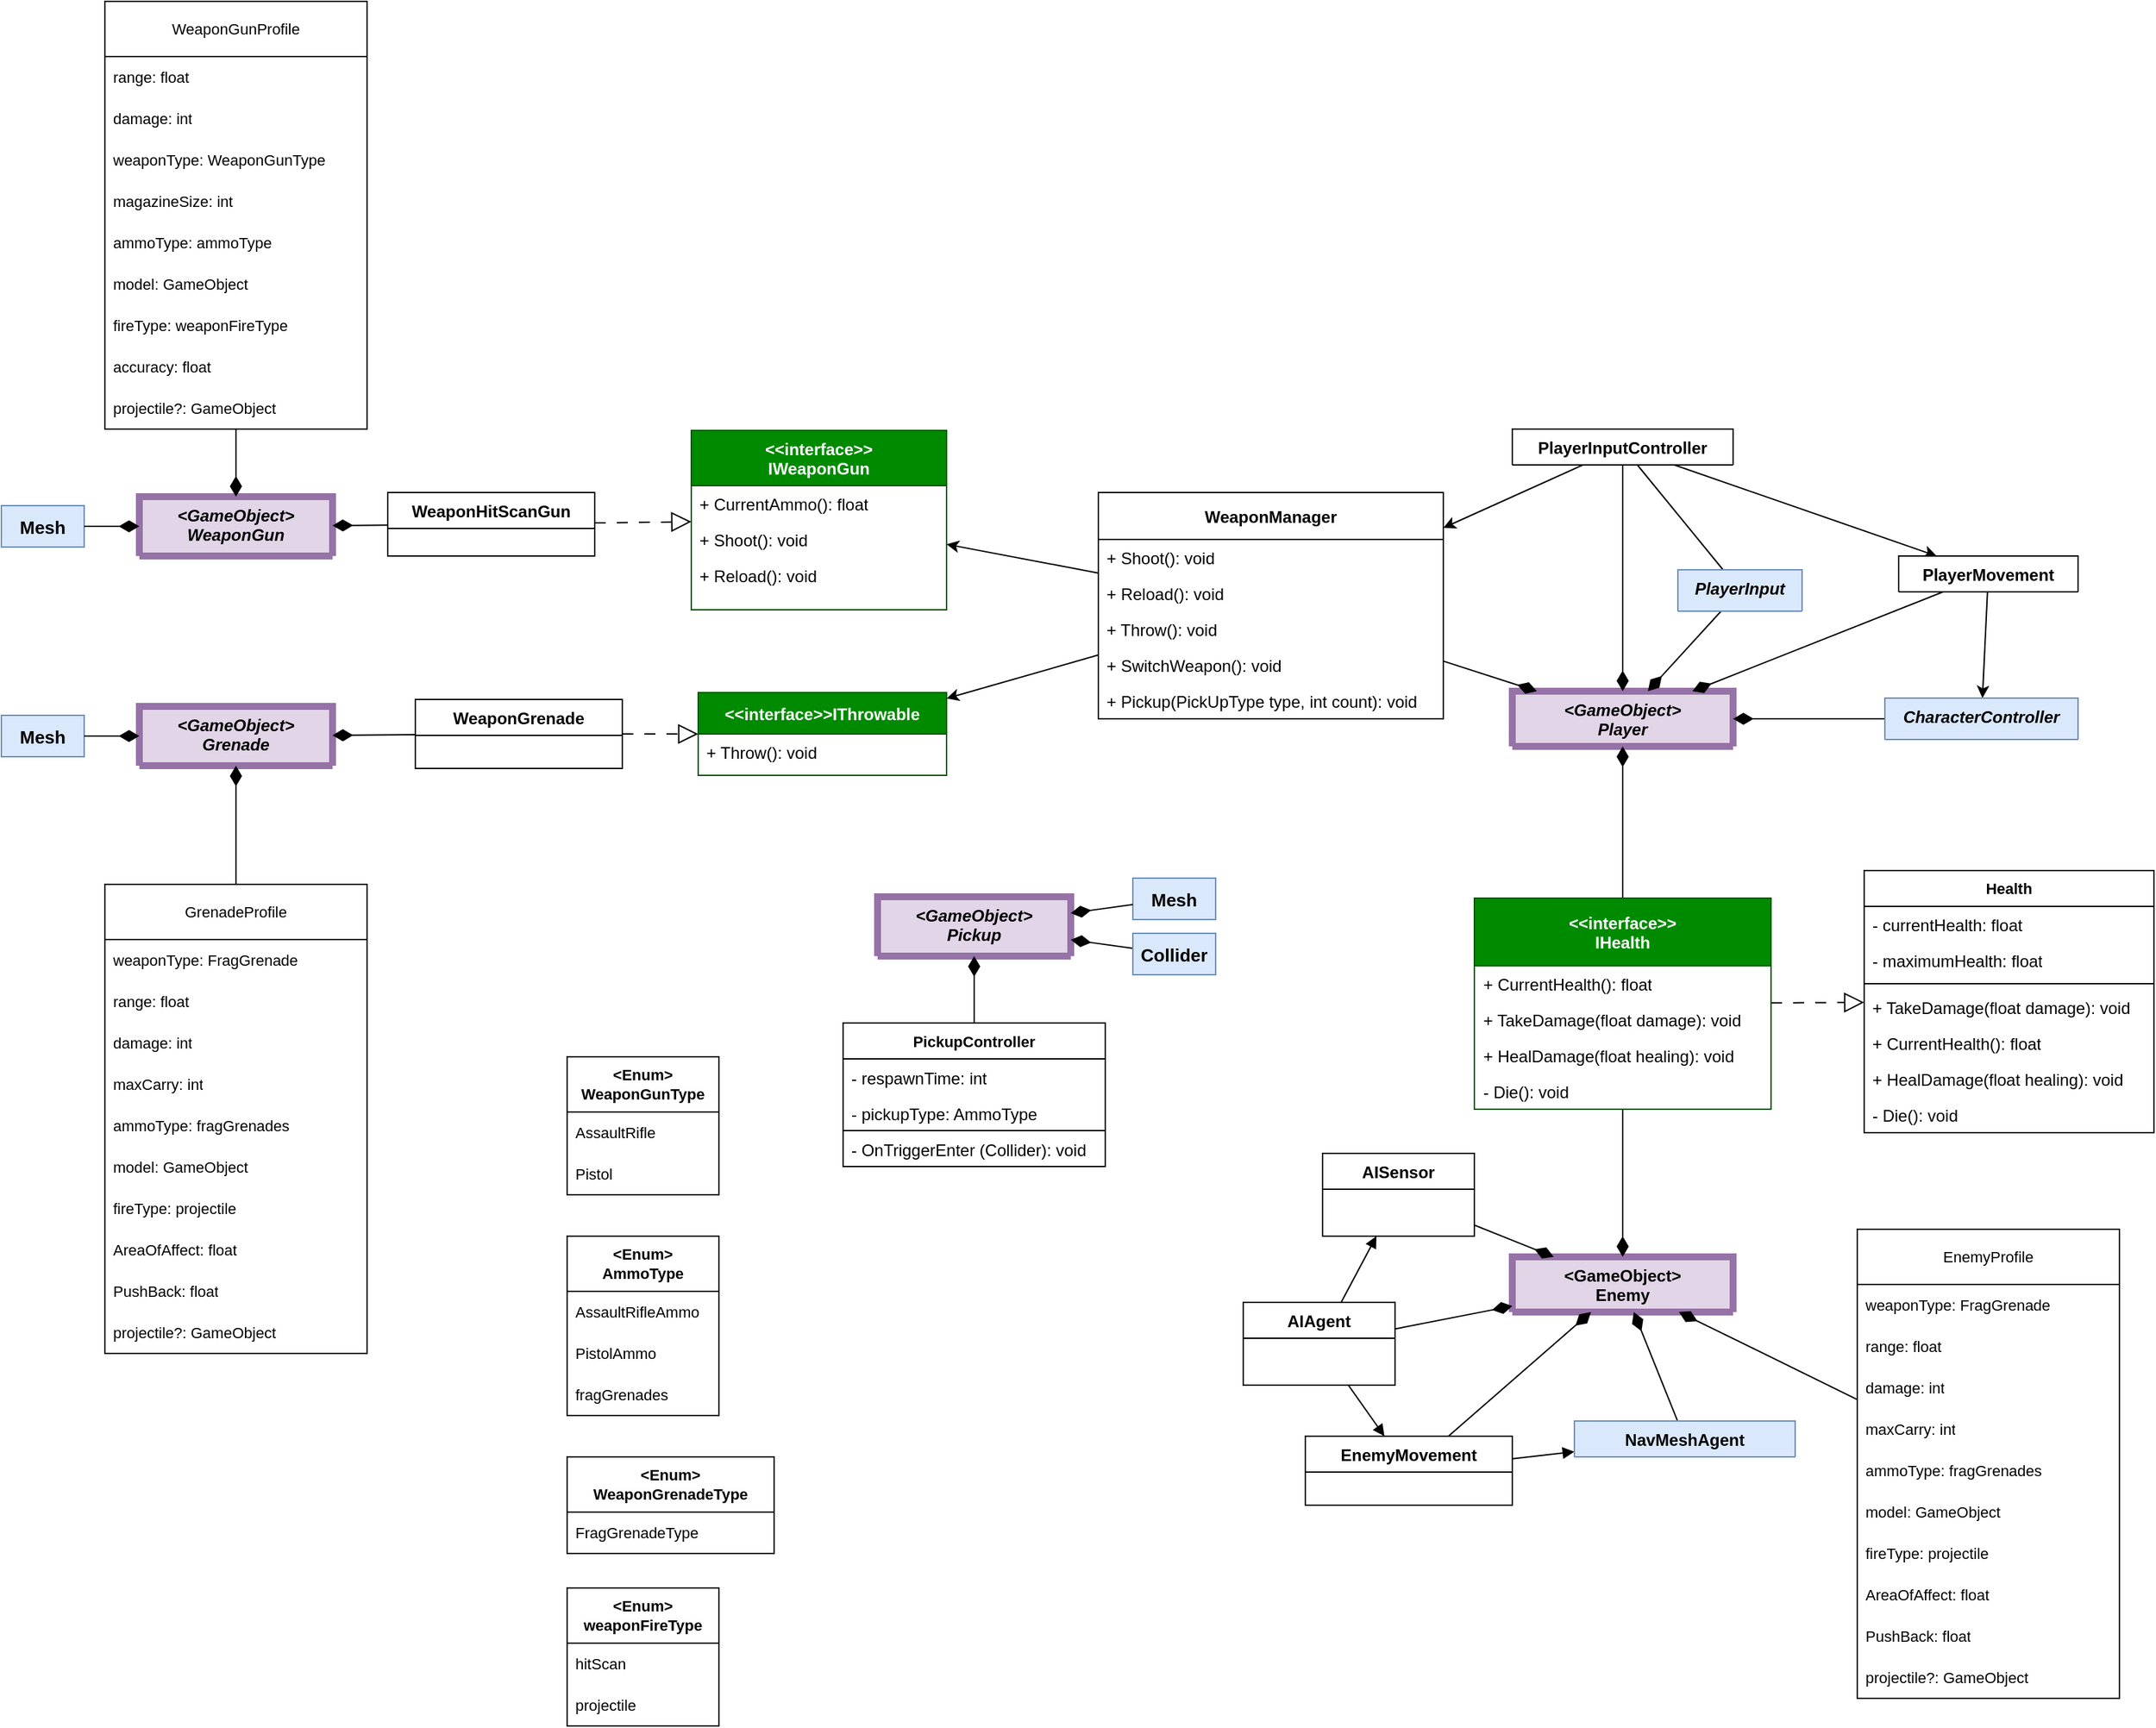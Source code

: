 <mxfile version="26.2.14">
  <diagram id="C5RBs43oDa-KdzZeNtuy" name="Page-1">
    <mxGraphModel dx="1231" dy="2088" grid="1" gridSize="10" guides="1" tooltips="1" connect="1" arrows="1" fold="1" page="1" pageScale="1" pageWidth="827" pageHeight="1169" background="none" math="0" shadow="0">
      <root>
        <mxCell id="WIyWlLk6GJQsqaUBKTNV-0" />
        <mxCell id="WIyWlLk6GJQsqaUBKTNV-1" parent="WIyWlLk6GJQsqaUBKTNV-0" />
        <mxCell id="zkfFHV4jXpPFQw0GAbJ--0" value="&lt;GameObject&gt;&#xa;Player" style="swimlane;fontStyle=3;align=center;verticalAlign=top;childLayout=stackLayout;horizontal=1;startSize=40;horizontalStack=0;resizeParent=1;resizeLast=0;collapsible=1;marginBottom=0;rounded=0;shadow=0;strokeWidth=5;fillColor=#e1d5e7;strokeColor=#9673a6;swimlaneFillColor=none;fillStyle=auto;" parent="WIyWlLk6GJQsqaUBKTNV-1" vertex="1" collapsed="1">
          <mxGeometry x="285" y="320" width="160" height="40" as="geometry">
            <mxRectangle x="-10" y="260" width="160" height="70" as="alternateBounds" />
          </mxGeometry>
        </mxCell>
        <mxCell id="zkfFHV4jXpPFQw0GAbJ--17" value="&lt;GameObject&gt;&#xa;Enemy" style="swimlane;fontStyle=1;align=center;verticalAlign=top;childLayout=stackLayout;horizontal=1;startSize=40;horizontalStack=0;resizeParent=1;resizeLast=0;collapsible=1;marginBottom=0;rounded=0;shadow=0;strokeWidth=5;fillColor=#e1d5e7;strokeColor=#9673a6;" parent="WIyWlLk6GJQsqaUBKTNV-1" vertex="1" collapsed="1">
          <mxGeometry x="285" y="730" width="160" height="40" as="geometry">
            <mxRectangle x="220" y="480" width="150" height="60" as="alternateBounds" />
          </mxGeometry>
        </mxCell>
        <mxCell id="tWGcPfhwTMY6Qs-iwRr6-0" value="WeaponHitScanGun" style="swimlane;fontStyle=1;align=center;verticalAlign=top;childLayout=stackLayout;horizontal=1;startSize=26;horizontalStack=0;resizeParent=1;resizeLast=0;collapsible=1;marginBottom=0;rounded=0;shadow=0;strokeWidth=1;" parent="WIyWlLk6GJQsqaUBKTNV-1" vertex="1">
          <mxGeometry x="-530" y="176" width="150" height="46" as="geometry">
            <mxRectangle x="130" y="380" width="160" height="26" as="alternateBounds" />
          </mxGeometry>
        </mxCell>
        <mxCell id="tWGcPfhwTMY6Qs-iwRr6-6" value="WeaponGrenade" style="swimlane;fontStyle=1;align=center;verticalAlign=top;childLayout=stackLayout;horizontal=1;startSize=26;horizontalStack=0;resizeParent=1;resizeLast=0;collapsible=1;marginBottom=0;rounded=0;shadow=0;strokeWidth=1;" parent="WIyWlLk6GJQsqaUBKTNV-1" vertex="1">
          <mxGeometry x="-510" y="326" width="150" height="50" as="geometry">
            <mxRectangle x="130" y="380" width="160" height="26" as="alternateBounds" />
          </mxGeometry>
        </mxCell>
        <mxCell id="tWGcPfhwTMY6Qs-iwRr6-30" style="rounded=0;orthogonalLoop=1;jettySize=auto;html=1;endArrow=diamondThin;endFill=1;startSize=6;endSize=12;" parent="WIyWlLk6GJQsqaUBKTNV-1" source="tWGcPfhwTMY6Qs-iwRr6-12" target="zkfFHV4jXpPFQw0GAbJ--0" edge="1">
          <mxGeometry relative="1" as="geometry">
            <mxPoint x="495" y="210" as="targetPoint" />
          </mxGeometry>
        </mxCell>
        <mxCell id="KrHBev96Sk7ul_vJkkkn-5" style="rounded=0;orthogonalLoop=1;jettySize=auto;html=1;" parent="WIyWlLk6GJQsqaUBKTNV-1" source="tWGcPfhwTMY6Qs-iwRr6-12" target="KrHBev96Sk7ul_vJkkkn-0" edge="1">
          <mxGeometry relative="1" as="geometry" />
        </mxCell>
        <mxCell id="tWGcPfhwTMY6Qs-iwRr6-12" value="WeaponManager" style="swimlane;fontStyle=1;align=center;verticalAlign=middle;childLayout=stackLayout;horizontal=1;startSize=34;horizontalStack=0;resizeParent=1;resizeLast=0;collapsible=1;marginBottom=0;rounded=0;shadow=0;strokeWidth=1;" parent="WIyWlLk6GJQsqaUBKTNV-1" vertex="1">
          <mxGeometry x="-15" y="176" width="250" height="164" as="geometry">
            <mxRectangle x="130" y="380" width="160" height="26" as="alternateBounds" />
          </mxGeometry>
        </mxCell>
        <mxCell id="V02XVsIbUQT9uk_LNOAm-13" value="+ Shoot(): void" style="text;strokeColor=none;fillColor=none;align=left;verticalAlign=top;spacingLeft=4;spacingRight=4;overflow=hidden;rotatable=0;points=[[0,0.5],[1,0.5]];portConstraint=eastwest;whiteSpace=wrap;html=1;" parent="tWGcPfhwTMY6Qs-iwRr6-12" vertex="1">
          <mxGeometry y="34" width="250" height="26" as="geometry" />
        </mxCell>
        <mxCell id="V02XVsIbUQT9uk_LNOAm-14" value="&lt;div&gt;+ Reload(): void&lt;/div&gt;" style="text;strokeColor=none;fillColor=none;align=left;verticalAlign=top;spacingLeft=4;spacingRight=4;overflow=hidden;rotatable=0;points=[[0,0.5],[1,0.5]];portConstraint=eastwest;whiteSpace=wrap;html=1;" parent="tWGcPfhwTMY6Qs-iwRr6-12" vertex="1">
          <mxGeometry y="60" width="250" height="26" as="geometry" />
        </mxCell>
        <mxCell id="V02XVsIbUQT9uk_LNOAm-15" value="+ Throw(): void" style="text;strokeColor=none;fillColor=none;align=left;verticalAlign=top;spacingLeft=4;spacingRight=4;overflow=hidden;rotatable=0;points=[[0,0.5],[1,0.5]];portConstraint=eastwest;whiteSpace=wrap;html=1;" parent="tWGcPfhwTMY6Qs-iwRr6-12" vertex="1">
          <mxGeometry y="86" width="250" height="26" as="geometry" />
        </mxCell>
        <mxCell id="V02XVsIbUQT9uk_LNOAm-16" value="+ SwitchWeapon(): void" style="text;strokeColor=none;fillColor=none;align=left;verticalAlign=top;spacingLeft=4;spacingRight=4;overflow=hidden;rotatable=0;points=[[0,0.5],[1,0.5]];portConstraint=eastwest;whiteSpace=wrap;html=1;" parent="tWGcPfhwTMY6Qs-iwRr6-12" vertex="1">
          <mxGeometry y="112" width="250" height="26" as="geometry" />
        </mxCell>
        <mxCell id="V02XVsIbUQT9uk_LNOAm-65" value="+ Pickup(PickUpType type, int count): void" style="text;strokeColor=none;fillColor=none;align=left;verticalAlign=top;spacingLeft=4;spacingRight=4;overflow=hidden;rotatable=0;points=[[0,0.5],[1,0.5]];portConstraint=eastwest;whiteSpace=wrap;html=1;" parent="tWGcPfhwTMY6Qs-iwRr6-12" vertex="1">
          <mxGeometry y="138" width="250" height="26" as="geometry" />
        </mxCell>
        <mxCell id="tWGcPfhwTMY6Qs-iwRr6-33" style="edgeStyle=none;shape=connector;rounded=0;orthogonalLoop=1;jettySize=auto;html=1;strokeColor=default;align=center;verticalAlign=middle;fontFamily=Helvetica;fontSize=11;fontColor=default;labelBackgroundColor=default;endArrow=diamondThin;endFill=1;startSize=6;endSize=12;" parent="WIyWlLk6GJQsqaUBKTNV-1" source="tWGcPfhwTMY6Qs-iwRr6-18" target="zkfFHV4jXpPFQw0GAbJ--0" edge="1">
          <mxGeometry relative="1" as="geometry" />
        </mxCell>
        <mxCell id="V02XVsIbUQT9uk_LNOAm-17" style="rounded=0;orthogonalLoop=1;jettySize=auto;html=1;" parent="WIyWlLk6GJQsqaUBKTNV-1" source="tWGcPfhwTMY6Qs-iwRr6-18" target="tWGcPfhwTMY6Qs-iwRr6-12" edge="1">
          <mxGeometry relative="1" as="geometry" />
        </mxCell>
        <mxCell id="V02XVsIbUQT9uk_LNOAm-18" style="rounded=0;orthogonalLoop=1;jettySize=auto;html=1;" parent="WIyWlLk6GJQsqaUBKTNV-1" source="tWGcPfhwTMY6Qs-iwRr6-18" target="tWGcPfhwTMY6Qs-iwRr6-24" edge="1">
          <mxGeometry relative="1" as="geometry" />
        </mxCell>
        <mxCell id="V02XVsIbUQT9uk_LNOAm-46" style="edgeStyle=none;shape=connector;rounded=0;orthogonalLoop=1;jettySize=auto;html=1;strokeColor=default;align=center;verticalAlign=middle;fontFamily=Helvetica;fontSize=11;fontColor=default;labelBackgroundColor=default;startArrow=none;startFill=0;endArrow=none;" parent="WIyWlLk6GJQsqaUBKTNV-1" source="V02XVsIbUQT9uk_LNOAm-45" target="tWGcPfhwTMY6Qs-iwRr6-18" edge="1">
          <mxGeometry relative="1" as="geometry">
            <mxPoint x="255" y="130" as="targetPoint" />
          </mxGeometry>
        </mxCell>
        <mxCell id="tWGcPfhwTMY6Qs-iwRr6-18" value="PlayerInputController" style="swimlane;fontStyle=1;align=center;verticalAlign=top;childLayout=stackLayout;horizontal=1;startSize=26;horizontalStack=0;resizeParent=1;resizeLast=0;collapsible=1;marginBottom=0;rounded=0;shadow=0;strokeWidth=1;" parent="WIyWlLk6GJQsqaUBKTNV-1" vertex="1" collapsed="1">
          <mxGeometry x="285" y="130" width="160" height="26" as="geometry">
            <mxRectangle x="-10" y="70" width="160" height="46" as="alternateBounds" />
          </mxGeometry>
        </mxCell>
        <mxCell id="tWGcPfhwTMY6Qs-iwRr6-34" style="edgeStyle=none;shape=connector;rounded=0;orthogonalLoop=1;jettySize=auto;html=1;strokeColor=default;align=center;verticalAlign=middle;fontFamily=Helvetica;fontSize=11;fontColor=default;labelBackgroundColor=default;endArrow=diamondThin;endFill=1;startSize=6;endSize=12;" parent="WIyWlLk6GJQsqaUBKTNV-1" source="tWGcPfhwTMY6Qs-iwRr6-24" target="zkfFHV4jXpPFQw0GAbJ--0" edge="1">
          <mxGeometry relative="1" as="geometry" />
        </mxCell>
        <mxCell id="V02XVsIbUQT9uk_LNOAm-40" style="rounded=0;orthogonalLoop=1;jettySize=auto;html=1;endSize=6;" parent="WIyWlLk6GJQsqaUBKTNV-1" source="tWGcPfhwTMY6Qs-iwRr6-24" target="V02XVsIbUQT9uk_LNOAm-38" edge="1">
          <mxGeometry relative="1" as="geometry" />
        </mxCell>
        <mxCell id="tWGcPfhwTMY6Qs-iwRr6-24" value="PlayerMovement" style="swimlane;fontStyle=1;align=center;verticalAlign=top;childLayout=stackLayout;horizontal=1;startSize=26;horizontalStack=0;resizeParent=1;resizeLast=0;collapsible=1;marginBottom=0;rounded=0;shadow=0;strokeWidth=1;" parent="WIyWlLk6GJQsqaUBKTNV-1" vertex="1" collapsed="1">
          <mxGeometry x="565" y="222" width="130" height="26" as="geometry">
            <mxRectangle x="270" y="162" width="150" height="50" as="alternateBounds" />
          </mxGeometry>
        </mxCell>
        <mxCell id="tWGcPfhwTMY6Qs-iwRr6-37" style="edgeStyle=none;shape=connector;rounded=0;orthogonalLoop=1;jettySize=auto;html=1;strokeColor=default;align=center;verticalAlign=middle;fontFamily=Helvetica;fontSize=11;fontColor=default;labelBackgroundColor=default;endArrow=diamondThin;endFill=1;startSize=6;endSize=12;" parent="WIyWlLk6GJQsqaUBKTNV-1" source="V02XVsIbUQT9uk_LNOAm-29" target="zkfFHV4jXpPFQw0GAbJ--0" edge="1">
          <mxGeometry relative="1" as="geometry">
            <mxPoint x="505.859" y="546" as="sourcePoint" />
          </mxGeometry>
        </mxCell>
        <mxCell id="tWGcPfhwTMY6Qs-iwRr6-38" style="edgeStyle=none;shape=connector;rounded=0;orthogonalLoop=1;jettySize=auto;html=1;strokeColor=default;align=center;verticalAlign=middle;fontFamily=Helvetica;fontSize=11;fontColor=default;labelBackgroundColor=default;endArrow=diamondThin;endFill=1;startSize=6;endSize=12;" parent="WIyWlLk6GJQsqaUBKTNV-1" source="V02XVsIbUQT9uk_LNOAm-29" target="zkfFHV4jXpPFQw0GAbJ--17" edge="1">
          <mxGeometry relative="1" as="geometry">
            <mxPoint x="519.444" y="596" as="sourcePoint" />
          </mxGeometry>
        </mxCell>
        <mxCell id="V02XVsIbUQT9uk_LNOAm-35" value="" style="rounded=0;orthogonalLoop=1;jettySize=auto;html=1;endSize=12;endArrow=block;endFill=0;dashed=1;dashPattern=8 8;" parent="WIyWlLk6GJQsqaUBKTNV-1" source="V02XVsIbUQT9uk_LNOAm-29" target="V02XVsIbUQT9uk_LNOAm-55" edge="1">
          <mxGeometry relative="1" as="geometry">
            <mxPoint x="320" y="642.5" as="sourcePoint" />
          </mxGeometry>
        </mxCell>
        <mxCell id="tWGcPfhwTMY6Qs-iwRr6-41" style="edgeStyle=none;shape=connector;rounded=0;orthogonalLoop=1;jettySize=auto;html=1;strokeColor=default;align=center;verticalAlign=middle;fontFamily=Helvetica;fontSize=11;fontColor=default;labelBackgroundColor=default;endArrow=diamondThin;endFill=1;startSize=6;endSize=12;" parent="WIyWlLk6GJQsqaUBKTNV-1" source="tWGcPfhwTMY6Qs-iwRr6-40" target="zkfFHV4jXpPFQw0GAbJ--17" edge="1">
          <mxGeometry relative="1" as="geometry" />
        </mxCell>
        <mxCell id="tWGcPfhwTMY6Qs-iwRr6-40" value="AIAgent" style="swimlane;fontStyle=1;align=center;verticalAlign=top;childLayout=stackLayout;horizontal=1;startSize=26;horizontalStack=0;resizeParent=1;resizeLast=0;collapsible=1;marginBottom=0;rounded=0;shadow=0;strokeWidth=1;" parent="WIyWlLk6GJQsqaUBKTNV-1" vertex="1">
          <mxGeometry x="90" y="763" width="110" height="60" as="geometry">
            <mxRectangle x="550" y="140" width="160" height="26" as="alternateBounds" />
          </mxGeometry>
        </mxCell>
        <mxCell id="tWGcPfhwTMY6Qs-iwRr6-42" style="edgeStyle=none;shape=connector;rounded=0;orthogonalLoop=1;jettySize=auto;html=1;strokeColor=default;align=center;verticalAlign=middle;fontFamily=Helvetica;fontSize=11;fontColor=default;labelBackgroundColor=default;endArrow=diamondThin;endFill=1;startSize=6;endSize=12;" parent="WIyWlLk6GJQsqaUBKTNV-1" source="tWGcPfhwTMY6Qs-iwRr6-43" target="zkfFHV4jXpPFQw0GAbJ--17" edge="1">
          <mxGeometry relative="1" as="geometry">
            <mxPoint x="440" y="830" as="targetPoint" />
          </mxGeometry>
        </mxCell>
        <mxCell id="V02XVsIbUQT9uk_LNOAm-43" style="edgeStyle=none;shape=connector;rounded=0;orthogonalLoop=1;jettySize=auto;html=1;strokeColor=default;align=center;verticalAlign=middle;fontFamily=Helvetica;fontSize=11;fontColor=default;labelBackgroundColor=default;startArrow=block;startFill=1;endArrow=none;" parent="WIyWlLk6GJQsqaUBKTNV-1" source="V02XVsIbUQT9uk_LNOAm-2" target="tWGcPfhwTMY6Qs-iwRr6-43" edge="1">
          <mxGeometry relative="1" as="geometry">
            <mxPoint x="570" y="910" as="targetPoint" />
          </mxGeometry>
        </mxCell>
        <mxCell id="tWGcPfhwTMY6Qs-iwRr6-43" value="EnemyMovement" style="swimlane;fontStyle=1;align=center;verticalAlign=top;childLayout=stackLayout;horizontal=1;startSize=26;horizontalStack=0;resizeParent=1;resizeLast=0;collapsible=1;marginBottom=0;rounded=0;shadow=0;strokeWidth=1;" parent="WIyWlLk6GJQsqaUBKTNV-1" vertex="1">
          <mxGeometry x="135" y="860" width="150" height="50" as="geometry">
            <mxRectangle x="130" y="380" width="160" height="26" as="alternateBounds" />
          </mxGeometry>
        </mxCell>
        <mxCell id="V02XVsIbUQT9uk_LNOAm-0" style="edgeStyle=none;shape=connector;rounded=0;orthogonalLoop=1;jettySize=auto;html=1;strokeColor=default;align=center;verticalAlign=middle;fontFamily=Helvetica;fontSize=11;fontColor=default;labelBackgroundColor=default;endArrow=diamondThin;endFill=1;startSize=6;endSize=12;" parent="WIyWlLk6GJQsqaUBKTNV-1" source="V02XVsIbUQT9uk_LNOAm-1" target="zkfFHV4jXpPFQw0GAbJ--17" edge="1">
          <mxGeometry relative="1" as="geometry">
            <mxPoint x="370" y="910" as="targetPoint" />
          </mxGeometry>
        </mxCell>
        <mxCell id="V02XVsIbUQT9uk_LNOAm-5" style="rounded=0;orthogonalLoop=1;jettySize=auto;html=1;endArrow=none;startFill=1;startArrow=block;" parent="WIyWlLk6GJQsqaUBKTNV-1" source="V02XVsIbUQT9uk_LNOAm-1" target="tWGcPfhwTMY6Qs-iwRr6-40" edge="1">
          <mxGeometry relative="1" as="geometry" />
        </mxCell>
        <mxCell id="V02XVsIbUQT9uk_LNOAm-1" value="AISensor" style="swimlane;fontStyle=1;align=center;verticalAlign=top;childLayout=stackLayout;horizontal=1;startSize=26;horizontalStack=0;resizeParent=1;resizeLast=0;collapsible=1;marginBottom=0;rounded=0;shadow=0;strokeWidth=1;" parent="WIyWlLk6GJQsqaUBKTNV-1" vertex="1">
          <mxGeometry x="147.5" y="655" width="110" height="60" as="geometry">
            <mxRectangle x="550" y="140" width="160" height="26" as="alternateBounds" />
          </mxGeometry>
        </mxCell>
        <mxCell id="V02XVsIbUQT9uk_LNOAm-3" style="rounded=0;orthogonalLoop=1;jettySize=auto;html=1;endArrow=diamondThin;endFill=1;endSize=12;" parent="WIyWlLk6GJQsqaUBKTNV-1" source="V02XVsIbUQT9uk_LNOAm-2" target="zkfFHV4jXpPFQw0GAbJ--17" edge="1">
          <mxGeometry relative="1" as="geometry" />
        </mxCell>
        <mxCell id="V02XVsIbUQT9uk_LNOAm-2" value="NavMeshAgent" style="swimlane;fontStyle=1;align=center;verticalAlign=top;childLayout=stackLayout;horizontal=1;startSize=26;horizontalStack=0;resizeParent=1;resizeLast=0;collapsible=1;marginBottom=0;rounded=0;shadow=0;strokeWidth=1;fillColor=#dae8fc;strokeColor=#6c8ebf;" parent="WIyWlLk6GJQsqaUBKTNV-1" vertex="1" collapsed="1">
          <mxGeometry x="330" y="849" width="160" height="26" as="geometry">
            <mxRectangle x="330" y="650" width="110" height="60" as="alternateBounds" />
          </mxGeometry>
        </mxCell>
        <mxCell id="V02XVsIbUQT9uk_LNOAm-29" value="&lt;&lt;interface&gt;&gt;&#xa;IHealth" style="swimlane;fontStyle=1;align=center;verticalAlign=middle;childLayout=stackLayout;horizontal=1;startSize=49;horizontalStack=0;resizeParent=1;resizeLast=0;collapsible=1;marginBottom=0;rounded=0;shadow=0;strokeWidth=1;fillColor=light-dark(#008A00,#A4FFA9);fontColor=#ffffff;strokeColor=#005700;" parent="WIyWlLk6GJQsqaUBKTNV-1" vertex="1">
          <mxGeometry x="257.5" y="470" width="215" height="153" as="geometry">
            <mxRectangle x="130" y="380" width="160" height="26" as="alternateBounds" />
          </mxGeometry>
        </mxCell>
        <mxCell id="V02XVsIbUQT9uk_LNOAm-32" value="+ CurrentHealth(): float" style="text;strokeColor=none;fillColor=none;align=left;verticalAlign=top;spacingLeft=4;spacingRight=4;overflow=hidden;rotatable=0;points=[[0,0.5],[1,0.5]];portConstraint=eastwest;whiteSpace=wrap;html=1;" parent="V02XVsIbUQT9uk_LNOAm-29" vertex="1">
          <mxGeometry y="49" width="215" height="26" as="geometry" />
        </mxCell>
        <mxCell id="V02XVsIbUQT9uk_LNOAm-33" value="+ TakeDamage(float damage): void" style="text;strokeColor=none;fillColor=none;align=left;verticalAlign=top;spacingLeft=4;spacingRight=4;overflow=hidden;rotatable=0;points=[[0,0.5],[1,0.5]];portConstraint=eastwest;whiteSpace=wrap;html=1;" parent="V02XVsIbUQT9uk_LNOAm-29" vertex="1">
          <mxGeometry y="75" width="215" height="26" as="geometry" />
        </mxCell>
        <mxCell id="V02XVsIbUQT9uk_LNOAm-34" value="+ HealDamage(float healing): void" style="text;strokeColor=none;fillColor=none;align=left;verticalAlign=top;spacingLeft=4;spacingRight=4;overflow=hidden;rotatable=0;points=[[0,0.5],[1,0.5]];portConstraint=eastwest;whiteSpace=wrap;html=1;" parent="V02XVsIbUQT9uk_LNOAm-29" vertex="1">
          <mxGeometry y="101" width="215" height="26" as="geometry" />
        </mxCell>
        <mxCell id="V02XVsIbUQT9uk_LNOAm-47" value="- Die(): void" style="text;strokeColor=none;fillColor=none;align=left;verticalAlign=top;spacingLeft=4;spacingRight=4;overflow=hidden;rotatable=0;points=[[0,0.5],[1,0.5]];portConstraint=eastwest;whiteSpace=wrap;html=1;" parent="V02XVsIbUQT9uk_LNOAm-29" vertex="1">
          <mxGeometry y="127" width="215" height="26" as="geometry" />
        </mxCell>
        <mxCell id="V02XVsIbUQT9uk_LNOAm-41" style="rounded=0;orthogonalLoop=1;jettySize=auto;html=1;endArrow=diamondThin;endFill=1;endSize=12;" parent="WIyWlLk6GJQsqaUBKTNV-1" source="V02XVsIbUQT9uk_LNOAm-38" target="zkfFHV4jXpPFQw0GAbJ--0" edge="1">
          <mxGeometry relative="1" as="geometry" />
        </mxCell>
        <mxCell id="V02XVsIbUQT9uk_LNOAm-38" value="CharacterController" style="swimlane;fontStyle=3;align=center;verticalAlign=top;childLayout=stackLayout;horizontal=1;startSize=30;horizontalStack=0;resizeParent=1;resizeLast=0;collapsible=1;marginBottom=0;rounded=0;shadow=0;strokeWidth=1;fillColor=#dae8fc;strokeColor=#6c8ebf;" parent="WIyWlLk6GJQsqaUBKTNV-1" vertex="1" collapsed="1">
          <mxGeometry x="555" y="325" width="140" height="30" as="geometry">
            <mxRectangle x="360" y="260" width="235" height="74" as="alternateBounds" />
          </mxGeometry>
        </mxCell>
        <mxCell id="V02XVsIbUQT9uk_LNOAm-42" style="rounded=0;orthogonalLoop=1;jettySize=auto;html=1;endArrow=none;startFill=1;startArrow=block;" parent="WIyWlLk6GJQsqaUBKTNV-1" source="tWGcPfhwTMY6Qs-iwRr6-43" target="tWGcPfhwTMY6Qs-iwRr6-40" edge="1">
          <mxGeometry relative="1" as="geometry">
            <mxPoint x="340" y="940" as="sourcePoint" />
            <mxPoint x="386" y="980" as="targetPoint" />
          </mxGeometry>
        </mxCell>
        <mxCell id="V02XVsIbUQT9uk_LNOAm-44" style="rounded=0;orthogonalLoop=1;jettySize=auto;html=1;endArrow=diamondThin;endFill=1;endSize=12;" parent="WIyWlLk6GJQsqaUBKTNV-1" source="V02XVsIbUQT9uk_LNOAm-45" target="zkfFHV4jXpPFQw0GAbJ--0" edge="1">
          <mxGeometry relative="1" as="geometry">
            <mxPoint x="650" y="350" as="sourcePoint" />
            <mxPoint x="565" y="363" as="targetPoint" />
          </mxGeometry>
        </mxCell>
        <mxCell id="V02XVsIbUQT9uk_LNOAm-45" value="PlayerInput" style="swimlane;fontStyle=3;align=center;verticalAlign=top;childLayout=stackLayout;horizontal=1;startSize=30;horizontalStack=0;resizeParent=1;resizeLast=0;collapsible=1;marginBottom=0;rounded=0;shadow=0;strokeWidth=1;fillColor=#dae8fc;strokeColor=#6c8ebf;" parent="WIyWlLk6GJQsqaUBKTNV-1" vertex="1" collapsed="1">
          <mxGeometry x="405" y="232" width="90" height="30" as="geometry">
            <mxRectangle x="140" y="140" width="235" height="74" as="alternateBounds" />
          </mxGeometry>
        </mxCell>
        <mxCell id="V02XVsIbUQT9uk_LNOAm-55" value="Health" style="swimlane;fontStyle=1;align=center;verticalAlign=top;childLayout=stackLayout;horizontal=1;startSize=26;horizontalStack=0;resizeParent=1;resizeParentMax=0;resizeLast=0;collapsible=1;marginBottom=0;whiteSpace=wrap;html=1;fontFamily=Helvetica;fontSize=11;fontColor=default;labelBackgroundColor=default;" parent="WIyWlLk6GJQsqaUBKTNV-1" vertex="1">
          <mxGeometry x="540" y="450" width="210" height="190" as="geometry">
            <mxRectangle x="-360" y="367.5" width="70" height="30" as="alternateBounds" />
          </mxGeometry>
        </mxCell>
        <mxCell id="V02XVsIbUQT9uk_LNOAm-26" value="- currentHealth: float" style="text;strokeColor=none;fillColor=none;align=left;verticalAlign=top;spacingLeft=4;spacingRight=4;overflow=hidden;rotatable=0;points=[[0,0.5],[1,0.5]];portConstraint=eastwest;whiteSpace=wrap;html=1;" parent="V02XVsIbUQT9uk_LNOAm-55" vertex="1">
          <mxGeometry y="26" width="210" height="26" as="geometry" />
        </mxCell>
        <mxCell id="V02XVsIbUQT9uk_LNOAm-22" value="&lt;div&gt;- maximumHealth: float&lt;/div&gt;" style="text;strokeColor=none;fillColor=none;align=left;verticalAlign=top;spacingLeft=4;spacingRight=4;overflow=hidden;rotatable=0;points=[[0,0.5],[1,0.5]];portConstraint=eastwest;whiteSpace=wrap;html=1;" parent="V02XVsIbUQT9uk_LNOAm-55" vertex="1">
          <mxGeometry y="52" width="210" height="26" as="geometry" />
        </mxCell>
        <mxCell id="V02XVsIbUQT9uk_LNOAm-57" value="" style="line;strokeWidth=1;fillColor=none;align=left;verticalAlign=middle;spacingTop=-1;spacingLeft=3;spacingRight=3;rotatable=0;labelPosition=right;points=[];portConstraint=eastwest;strokeColor=inherit;fontFamily=Helvetica;fontSize=11;fontColor=default;labelBackgroundColor=default;" parent="V02XVsIbUQT9uk_LNOAm-55" vertex="1">
          <mxGeometry y="78" width="210" height="8" as="geometry" />
        </mxCell>
        <mxCell id="V02XVsIbUQT9uk_LNOAm-25" value="+ TakeDamage(float damage): void" style="text;strokeColor=none;fillColor=none;align=left;verticalAlign=top;spacingLeft=4;spacingRight=4;overflow=hidden;rotatable=0;points=[[0,0.5],[1,0.5]];portConstraint=eastwest;whiteSpace=wrap;html=1;" parent="V02XVsIbUQT9uk_LNOAm-55" vertex="1">
          <mxGeometry y="86" width="210" height="26" as="geometry" />
        </mxCell>
        <mxCell id="V02XVsIbUQT9uk_LNOAm-27" value="+ CurrentHealth(): float" style="text;strokeColor=none;fillColor=none;align=left;verticalAlign=top;spacingLeft=4;spacingRight=4;overflow=hidden;rotatable=0;points=[[0,0.5],[1,0.5]];portConstraint=eastwest;whiteSpace=wrap;html=1;" parent="V02XVsIbUQT9uk_LNOAm-55" vertex="1">
          <mxGeometry y="112" width="210" height="26" as="geometry" />
        </mxCell>
        <mxCell id="V02XVsIbUQT9uk_LNOAm-23" value="+ HealDamage(float healing): void" style="text;strokeColor=none;fillColor=none;align=left;verticalAlign=top;spacingLeft=4;spacingRight=4;overflow=hidden;rotatable=0;points=[[0,0.5],[1,0.5]];portConstraint=eastwest;whiteSpace=wrap;html=1;" parent="V02XVsIbUQT9uk_LNOAm-55" vertex="1">
          <mxGeometry y="138" width="210" height="26" as="geometry" />
        </mxCell>
        <mxCell id="V02XVsIbUQT9uk_LNOAm-50" value="- Die(): void" style="text;strokeColor=none;fillColor=none;align=left;verticalAlign=top;spacingLeft=4;spacingRight=4;overflow=hidden;rotatable=0;points=[[0,0.5],[1,0.5]];portConstraint=eastwest;whiteSpace=wrap;html=1;" parent="V02XVsIbUQT9uk_LNOAm-55" vertex="1">
          <mxGeometry y="164" width="210" height="26" as="geometry" />
        </mxCell>
        <mxCell id="V02XVsIbUQT9uk_LNOAm-62" value="&lt;GameObject&gt;&#xa;Pickup" style="swimlane;fontStyle=3;align=center;verticalAlign=top;childLayout=stackLayout;horizontal=1;startSize=43;horizontalStack=0;resizeParent=1;resizeLast=0;collapsible=1;marginBottom=0;rounded=0;shadow=0;strokeWidth=5;fillColor=#e1d5e7;strokeColor=#9673a6;" parent="WIyWlLk6GJQsqaUBKTNV-1" vertex="1" collapsed="1">
          <mxGeometry x="-175" y="469" width="140" height="43" as="geometry">
            <mxRectangle x="500" y="520" width="235" height="74" as="alternateBounds" />
          </mxGeometry>
        </mxCell>
        <mxCell id="V02XVsIbUQT9uk_LNOAm-69" value="" style="edgeStyle=none;shape=connector;rounded=0;orthogonalLoop=1;jettySize=auto;html=1;strokeColor=default;align=center;verticalAlign=middle;fontFamily=Helvetica;fontSize=11;fontColor=default;labelBackgroundColor=default;endArrow=diamondThin;endFill=1;endSize=12;" parent="WIyWlLk6GJQsqaUBKTNV-1" source="V02XVsIbUQT9uk_LNOAm-68" target="V02XVsIbUQT9uk_LNOAm-62" edge="1">
          <mxGeometry relative="1" as="geometry">
            <mxPoint y="592" as="sourcePoint" />
          </mxGeometry>
        </mxCell>
        <mxCell id="V02XVsIbUQT9uk_LNOAm-66" value="&lt;span&gt;Mesh&lt;/span&gt;" style="html=1;whiteSpace=wrap;fontFamily=Helvetica;fontSize=13;labelBackgroundColor=none;fillColor=#dae8fc;strokeColor=#6c8ebf;fontStyle=1;" parent="WIyWlLk6GJQsqaUBKTNV-1" vertex="1">
          <mxGeometry x="10" y="455.5" width="60" height="30" as="geometry" />
        </mxCell>
        <mxCell id="V02XVsIbUQT9uk_LNOAm-67" style="rounded=0;orthogonalLoop=1;jettySize=auto;html=1;endArrow=diamondThin;endFill=1;endSize=12;" parent="WIyWlLk6GJQsqaUBKTNV-1" source="V02XVsIbUQT9uk_LNOAm-66" target="V02XVsIbUQT9uk_LNOAm-62" edge="1">
          <mxGeometry relative="1" as="geometry">
            <mxPoint x="-55" y="602" as="sourcePoint" />
            <mxPoint x="-165" y="602" as="targetPoint" />
          </mxGeometry>
        </mxCell>
        <mxCell id="V02XVsIbUQT9uk_LNOAm-68" value="Collider" style="html=1;whiteSpace=wrap;fontFamily=Helvetica;fontSize=13;labelBackgroundColor=none;fillColor=#dae8fc;strokeColor=#6c8ebf;fontStyle=1;" parent="WIyWlLk6GJQsqaUBKTNV-1" vertex="1">
          <mxGeometry x="10" y="495.5" width="60" height="30" as="geometry" />
        </mxCell>
        <mxCell id="V02XVsIbUQT9uk_LNOAm-80" style="edgeStyle=none;shape=connector;rounded=0;orthogonalLoop=1;jettySize=auto;html=1;strokeColor=default;align=center;verticalAlign=middle;fontFamily=Helvetica;fontSize=11;fontColor=default;labelBackgroundColor=default;endArrow=diamondThin;endFill=1;endSize=12;" parent="WIyWlLk6GJQsqaUBKTNV-1" source="V02XVsIbUQT9uk_LNOAm-71" target="V02XVsIbUQT9uk_LNOAm-62" edge="1">
          <mxGeometry relative="1" as="geometry" />
        </mxCell>
        <mxCell id="V02XVsIbUQT9uk_LNOAm-71" value="PickupController" style="swimlane;fontStyle=1;align=center;verticalAlign=top;childLayout=stackLayout;horizontal=1;startSize=26;horizontalStack=0;resizeParent=1;resizeParentMax=0;resizeLast=0;collapsible=1;marginBottom=0;whiteSpace=wrap;html=1;fontFamily=Helvetica;fontSize=11;fontColor=default;labelBackgroundColor=default;strokeColor=default;" parent="WIyWlLk6GJQsqaUBKTNV-1" vertex="1">
          <mxGeometry x="-200" y="560.5" width="190" height="104" as="geometry">
            <mxRectangle x="-360" y="367.5" width="70" height="30" as="alternateBounds" />
          </mxGeometry>
        </mxCell>
        <mxCell id="V02XVsIbUQT9uk_LNOAm-72" value="- respawnTime: int" style="text;strokeColor=none;fillColor=none;align=left;verticalAlign=top;spacingLeft=4;spacingRight=4;overflow=hidden;rotatable=0;points=[[0,0.5],[1,0.5]];portConstraint=eastwest;whiteSpace=wrap;html=1;" parent="V02XVsIbUQT9uk_LNOAm-71" vertex="1">
          <mxGeometry y="26" width="190" height="26" as="geometry" />
        </mxCell>
        <mxCell id="V02XVsIbUQT9uk_LNOAm-81" value="- pickupType: AmmoType" style="text;strokeColor=none;fillColor=none;align=left;verticalAlign=top;spacingLeft=4;spacingRight=4;overflow=hidden;rotatable=0;points=[[0,0.5],[1,0.5]];portConstraint=eastwest;whiteSpace=wrap;html=1;" parent="V02XVsIbUQT9uk_LNOAm-71" vertex="1">
          <mxGeometry y="52" width="190" height="26" as="geometry" />
        </mxCell>
        <mxCell id="V02XVsIbUQT9uk_LNOAm-75" value="- OnTriggerEnter (Collider): void" style="text;strokeColor=default;fillColor=none;align=left;verticalAlign=top;spacingLeft=4;spacingRight=4;overflow=hidden;rotatable=0;points=[[0,0.5],[1,0.5]];portConstraint=eastwest;whiteSpace=wrap;html=1;" parent="V02XVsIbUQT9uk_LNOAm-71" vertex="1">
          <mxGeometry y="78" width="190" height="26" as="geometry" />
        </mxCell>
        <mxCell id="V02XVsIbUQT9uk_LNOAm-82" value="&lt;div&gt;&lt;b&gt;&amp;lt;Enum&amp;gt;&lt;/b&gt;&lt;/div&gt;&lt;div&gt;&lt;b&gt;AmmoType&lt;/b&gt;&lt;/div&gt;" style="swimlane;fontStyle=0;childLayout=stackLayout;horizontal=1;startSize=40;horizontalStack=0;resizeParent=1;resizeParentMax=0;resizeLast=0;collapsible=1;marginBottom=0;whiteSpace=wrap;html=1;fontFamily=Helvetica;fontSize=11;fontColor=default;labelBackgroundColor=default;" parent="WIyWlLk6GJQsqaUBKTNV-1" vertex="1">
          <mxGeometry x="-400" y="715" width="110" height="130" as="geometry">
            <mxRectangle x="500" y="210" width="100" height="40" as="alternateBounds" />
          </mxGeometry>
        </mxCell>
        <mxCell id="V02XVsIbUQT9uk_LNOAm-83" value="AssaultRifleAmmo" style="text;strokeColor=none;fillColor=none;align=left;verticalAlign=middle;spacingLeft=4;spacingRight=4;overflow=hidden;points=[[0,0.5],[1,0.5]];portConstraint=eastwest;rotatable=0;whiteSpace=wrap;html=1;fontFamily=Helvetica;fontSize=11;fontColor=default;labelBackgroundColor=default;" parent="V02XVsIbUQT9uk_LNOAm-82" vertex="1">
          <mxGeometry y="40" width="110" height="30" as="geometry" />
        </mxCell>
        <mxCell id="V02XVsIbUQT9uk_LNOAm-84" value="PistolAmmo" style="text;strokeColor=none;fillColor=none;align=left;verticalAlign=middle;spacingLeft=4;spacingRight=4;overflow=hidden;points=[[0,0.5],[1,0.5]];portConstraint=eastwest;rotatable=0;whiteSpace=wrap;html=1;fontFamily=Helvetica;fontSize=11;fontColor=default;labelBackgroundColor=default;" parent="V02XVsIbUQT9uk_LNOAm-82" vertex="1">
          <mxGeometry y="70" width="110" height="30" as="geometry" />
        </mxCell>
        <mxCell id="V02XVsIbUQT9uk_LNOAm-85" value="fragGrenades" style="text;strokeColor=none;fillColor=none;align=left;verticalAlign=middle;spacingLeft=4;spacingRight=4;overflow=hidden;points=[[0,0.5],[1,0.5]];portConstraint=eastwest;rotatable=0;whiteSpace=wrap;html=1;fontFamily=Helvetica;fontSize=11;fontColor=default;labelBackgroundColor=default;" parent="V02XVsIbUQT9uk_LNOAm-82" vertex="1">
          <mxGeometry y="100" width="110" height="30" as="geometry" />
        </mxCell>
        <mxCell id="KrHBev96Sk7ul_vJkkkn-0" value="&lt;&lt;interface&gt;&gt;&#xa;IWeaponGun" style="swimlane;fontStyle=1;align=center;verticalAlign=middle;childLayout=stackLayout;horizontal=1;startSize=40;horizontalStack=0;resizeParent=1;resizeLast=0;collapsible=1;marginBottom=0;rounded=0;shadow=0;strokeWidth=1;fillColor=light-dark(#008A00,#A4FFA9);fontColor=#ffffff;strokeColor=#005700;" parent="WIyWlLk6GJQsqaUBKTNV-1" vertex="1">
          <mxGeometry x="-310" y="131" width="185" height="130" as="geometry">
            <mxRectangle x="130" y="380" width="160" height="26" as="alternateBounds" />
          </mxGeometry>
        </mxCell>
        <mxCell id="KrHBev96Sk7ul_vJkkkn-1" value="+ CurrentAmmo(): float" style="text;strokeColor=none;fillColor=none;align=left;verticalAlign=top;spacingLeft=4;spacingRight=4;overflow=hidden;rotatable=0;points=[[0,0.5],[1,0.5]];portConstraint=eastwest;whiteSpace=wrap;html=1;" parent="KrHBev96Sk7ul_vJkkkn-0" vertex="1">
          <mxGeometry y="40" width="185" height="26" as="geometry" />
        </mxCell>
        <mxCell id="KrHBev96Sk7ul_vJkkkn-2" value="+ Shoot(): void" style="text;strokeColor=none;fillColor=none;align=left;verticalAlign=top;spacingLeft=4;spacingRight=4;overflow=hidden;rotatable=0;points=[[0,0.5],[1,0.5]];portConstraint=eastwest;whiteSpace=wrap;html=1;" parent="KrHBev96Sk7ul_vJkkkn-0" vertex="1">
          <mxGeometry y="66" width="185" height="26" as="geometry" />
        </mxCell>
        <mxCell id="KrHBev96Sk7ul_vJkkkn-3" value="+ Reload(): void" style="text;strokeColor=none;fillColor=none;align=left;verticalAlign=top;spacingLeft=4;spacingRight=4;overflow=hidden;rotatable=0;points=[[0,0.5],[1,0.5]];portConstraint=eastwest;whiteSpace=wrap;html=1;" parent="KrHBev96Sk7ul_vJkkkn-0" vertex="1">
          <mxGeometry y="92" width="185" height="26" as="geometry" />
        </mxCell>
        <mxCell id="KrHBev96Sk7ul_vJkkkn-8" value="" style="rounded=0;orthogonalLoop=1;jettySize=auto;html=1;endSize=12;endArrow=block;endFill=0;dashed=1;dashPattern=8 8;" parent="WIyWlLk6GJQsqaUBKTNV-1" source="tWGcPfhwTMY6Qs-iwRr6-0" target="KrHBev96Sk7ul_vJkkkn-0" edge="1">
          <mxGeometry relative="1" as="geometry">
            <mxPoint x="-402" y="281" as="sourcePoint" />
            <mxPoint x="-350" y="271" as="targetPoint" />
          </mxGeometry>
        </mxCell>
        <mxCell id="KrHBev96Sk7ul_vJkkkn-10" value="&lt;GameObject&gt;&#xa;WeaponGun" style="swimlane;fontStyle=3;align=center;verticalAlign=top;childLayout=stackLayout;horizontal=1;startSize=43;horizontalStack=0;resizeParent=1;resizeLast=0;collapsible=1;marginBottom=0;rounded=0;shadow=0;strokeWidth=5;fillColor=#e1d5e7;strokeColor=#9673a6;" parent="WIyWlLk6GJQsqaUBKTNV-1" vertex="1" collapsed="1">
          <mxGeometry x="-710" y="179" width="140" height="43" as="geometry">
            <mxRectangle x="500" y="520" width="235" height="74" as="alternateBounds" />
          </mxGeometry>
        </mxCell>
        <mxCell id="KrHBev96Sk7ul_vJkkkn-11" style="rounded=0;orthogonalLoop=1;jettySize=auto;html=1;endArrow=diamondThin;endFill=1;startSize=6;endSize=12;" parent="WIyWlLk6GJQsqaUBKTNV-1" source="tWGcPfhwTMY6Qs-iwRr6-0" target="KrHBev96Sk7ul_vJkkkn-10" edge="1">
          <mxGeometry relative="1" as="geometry">
            <mxPoint x="-619" y="177" as="targetPoint" />
            <mxPoint x="-590" y="211" as="sourcePoint" />
          </mxGeometry>
        </mxCell>
        <mxCell id="KrHBev96Sk7ul_vJkkkn-13" value="&lt;GameObject&gt;&#xa;Grenade" style="swimlane;fontStyle=3;align=center;verticalAlign=top;childLayout=stackLayout;horizontal=1;startSize=43;horizontalStack=0;resizeParent=1;resizeLast=0;collapsible=1;marginBottom=0;rounded=0;shadow=0;strokeWidth=5;fillColor=#e1d5e7;strokeColor=#9673a6;" parent="WIyWlLk6GJQsqaUBKTNV-1" vertex="1" collapsed="1">
          <mxGeometry x="-710" y="331" width="140" height="43" as="geometry">
            <mxRectangle x="500" y="520" width="235" height="74" as="alternateBounds" />
          </mxGeometry>
        </mxCell>
        <mxCell id="KrHBev96Sk7ul_vJkkkn-14" style="rounded=0;orthogonalLoop=1;jettySize=auto;html=1;endArrow=diamondThin;endFill=1;startSize=6;endSize=12;" parent="WIyWlLk6GJQsqaUBKTNV-1" source="tWGcPfhwTMY6Qs-iwRr6-6" target="KrHBev96Sk7ul_vJkkkn-13" edge="1">
          <mxGeometry relative="1" as="geometry">
            <mxPoint x="-600" y="271.5" as="targetPoint" />
            <mxPoint x="-520" y="258.5" as="sourcePoint" />
          </mxGeometry>
        </mxCell>
        <mxCell id="KrHBev96Sk7ul_vJkkkn-15" value="&lt;&lt;interface&gt;&gt;IThrowable" style="swimlane;fontStyle=1;align=center;verticalAlign=middle;childLayout=stackLayout;horizontal=1;startSize=30;horizontalStack=0;resizeParent=1;resizeLast=0;collapsible=1;marginBottom=0;rounded=0;shadow=0;strokeWidth=1;fillColor=light-dark(#008A00,#A4FFA9);fontColor=#ffffff;strokeColor=#005700;" parent="WIyWlLk6GJQsqaUBKTNV-1" vertex="1">
          <mxGeometry x="-305" y="321" width="180" height="60" as="geometry">
            <mxRectangle x="130" y="380" width="160" height="26" as="alternateBounds" />
          </mxGeometry>
        </mxCell>
        <mxCell id="KrHBev96Sk7ul_vJkkkn-17" value="+ Throw(): void" style="text;strokeColor=none;fillColor=none;align=left;verticalAlign=top;spacingLeft=4;spacingRight=4;overflow=hidden;rotatable=0;points=[[0,0.5],[1,0.5]];portConstraint=eastwest;whiteSpace=wrap;html=1;" parent="KrHBev96Sk7ul_vJkkkn-15" vertex="1">
          <mxGeometry y="30" width="180" height="26" as="geometry" />
        </mxCell>
        <mxCell id="KrHBev96Sk7ul_vJkkkn-19" value="" style="rounded=0;orthogonalLoop=1;jettySize=auto;html=1;endSize=12;endArrow=block;endFill=0;dashed=1;dashPattern=8 8;" parent="WIyWlLk6GJQsqaUBKTNV-1" source="tWGcPfhwTMY6Qs-iwRr6-6" target="KrHBev96Sk7ul_vJkkkn-15" edge="1">
          <mxGeometry relative="1" as="geometry">
            <mxPoint x="-330" y="191" as="sourcePoint" />
            <mxPoint x="-430" y="174" as="targetPoint" />
          </mxGeometry>
        </mxCell>
        <mxCell id="KrHBev96Sk7ul_vJkkkn-20" style="rounded=0;orthogonalLoop=1;jettySize=auto;html=1;" parent="WIyWlLk6GJQsqaUBKTNV-1" source="tWGcPfhwTMY6Qs-iwRr6-12" target="KrHBev96Sk7ul_vJkkkn-15" edge="1">
          <mxGeometry relative="1" as="geometry">
            <mxPoint x="-5" y="240" as="sourcePoint" />
            <mxPoint x="-115" y="219" as="targetPoint" />
          </mxGeometry>
        </mxCell>
        <mxCell id="KrHBev96Sk7ul_vJkkkn-21" value="&lt;span&gt;Mesh&lt;/span&gt;" style="html=1;whiteSpace=wrap;fontFamily=Helvetica;fontSize=13;labelBackgroundColor=none;fillColor=#dae8fc;strokeColor=#6c8ebf;fontStyle=1;" parent="WIyWlLk6GJQsqaUBKTNV-1" vertex="1">
          <mxGeometry x="-810" y="185.5" width="60" height="30" as="geometry" />
        </mxCell>
        <mxCell id="KrHBev96Sk7ul_vJkkkn-22" style="rounded=0;orthogonalLoop=1;jettySize=auto;html=1;endArrow=diamondThin;endFill=1;endSize=12;" parent="WIyWlLk6GJQsqaUBKTNV-1" source="KrHBev96Sk7ul_vJkkkn-21" target="KrHBev96Sk7ul_vJkkkn-10" edge="1">
          <mxGeometry relative="1" as="geometry">
            <mxPoint x="-720" y="131" as="sourcePoint" />
            <mxPoint x="-750" y="135" as="targetPoint" />
          </mxGeometry>
        </mxCell>
        <mxCell id="KrHBev96Sk7ul_vJkkkn-24" style="rounded=0;orthogonalLoop=1;jettySize=auto;html=1;endArrow=diamondThin;endFill=1;endSize=12;" parent="WIyWlLk6GJQsqaUBKTNV-1" source="doCbhFRFSFYi_4CFNAnN-26" target="KrHBev96Sk7ul_vJkkkn-10" edge="1">
          <mxGeometry relative="1" as="geometry">
            <mxPoint x="-640" y="160" as="sourcePoint" />
            <mxPoint x="-700" y="141" as="targetPoint" />
          </mxGeometry>
        </mxCell>
        <mxCell id="KrHBev96Sk7ul_vJkkkn-27" style="rounded=0;orthogonalLoop=1;jettySize=auto;html=1;endArrow=diamondThin;endFill=1;endSize=12;" parent="WIyWlLk6GJQsqaUBKTNV-1" source="doCbhFRFSFYi_4CFNAnN-40" target="KrHBev96Sk7ul_vJkkkn-13" edge="1">
          <mxGeometry relative="1" as="geometry">
            <mxPoint x="-640" y="404" as="sourcePoint" />
            <mxPoint x="-662" y="414" as="targetPoint" />
          </mxGeometry>
        </mxCell>
        <mxCell id="KrHBev96Sk7ul_vJkkkn-28" value="&lt;span&gt;Mesh&lt;/span&gt;" style="html=1;whiteSpace=wrap;fontFamily=Helvetica;fontSize=13;labelBackgroundColor=none;fillColor=#dae8fc;strokeColor=#6c8ebf;fontStyle=1;" parent="WIyWlLk6GJQsqaUBKTNV-1" vertex="1">
          <mxGeometry x="-810" y="337.5" width="60" height="30" as="geometry" />
        </mxCell>
        <mxCell id="KrHBev96Sk7ul_vJkkkn-29" style="rounded=0;orthogonalLoop=1;jettySize=auto;html=1;endArrow=diamondThin;endFill=1;endSize=12;" parent="WIyWlLk6GJQsqaUBKTNV-1" source="KrHBev96Sk7ul_vJkkkn-28" target="KrHBev96Sk7ul_vJkkkn-13" edge="1">
          <mxGeometry relative="1" as="geometry">
            <mxPoint x="-695" y="261.764" as="sourcePoint" />
            <mxPoint x="-655" y="262.05" as="targetPoint" />
          </mxGeometry>
        </mxCell>
        <mxCell id="doCbhFRFSFYi_4CFNAnN-0" value="&lt;div&gt;&lt;b&gt;&amp;lt;Enum&amp;gt;&lt;/b&gt;&lt;/div&gt;&lt;div&gt;&lt;b&gt;WeaponGunType&lt;/b&gt;&lt;/div&gt;" style="swimlane;fontStyle=0;childLayout=stackLayout;horizontal=1;startSize=40;horizontalStack=0;resizeParent=1;resizeParentMax=0;resizeLast=0;collapsible=1;marginBottom=0;whiteSpace=wrap;html=1;fontFamily=Helvetica;fontSize=11;fontColor=default;labelBackgroundColor=default;" vertex="1" parent="WIyWlLk6GJQsqaUBKTNV-1">
          <mxGeometry x="-400" y="585" width="110" height="100" as="geometry">
            <mxRectangle x="500" y="210" width="100" height="40" as="alternateBounds" />
          </mxGeometry>
        </mxCell>
        <mxCell id="doCbhFRFSFYi_4CFNAnN-1" value="AssaultRifle" style="text;strokeColor=none;fillColor=none;align=left;verticalAlign=middle;spacingLeft=4;spacingRight=4;overflow=hidden;points=[[0,0.5],[1,0.5]];portConstraint=eastwest;rotatable=0;whiteSpace=wrap;html=1;fontFamily=Helvetica;fontSize=11;fontColor=default;labelBackgroundColor=default;" vertex="1" parent="doCbhFRFSFYi_4CFNAnN-0">
          <mxGeometry y="40" width="110" height="30" as="geometry" />
        </mxCell>
        <mxCell id="doCbhFRFSFYi_4CFNAnN-2" value="Pistol" style="text;strokeColor=none;fillColor=none;align=left;verticalAlign=middle;spacingLeft=4;spacingRight=4;overflow=hidden;points=[[0,0.5],[1,0.5]];portConstraint=eastwest;rotatable=0;whiteSpace=wrap;html=1;fontFamily=Helvetica;fontSize=11;fontColor=default;labelBackgroundColor=default;" vertex="1" parent="doCbhFRFSFYi_4CFNAnN-0">
          <mxGeometry y="70" width="110" height="30" as="geometry" />
        </mxCell>
        <mxCell id="doCbhFRFSFYi_4CFNAnN-4" value="&lt;div&gt;&lt;b&gt;&amp;lt;Enum&amp;gt;&lt;/b&gt;&lt;/div&gt;&lt;div&gt;&lt;b&gt;WeaponGrenadeType&lt;/b&gt;&lt;/div&gt;" style="swimlane;fontStyle=0;childLayout=stackLayout;horizontal=1;startSize=40;horizontalStack=0;resizeParent=1;resizeParentMax=0;resizeLast=0;collapsible=1;marginBottom=0;whiteSpace=wrap;html=1;fontFamily=Helvetica;fontSize=11;fontColor=default;labelBackgroundColor=default;" vertex="1" parent="WIyWlLk6GJQsqaUBKTNV-1">
          <mxGeometry x="-400" y="875" width="150" height="70" as="geometry">
            <mxRectangle x="500" y="210" width="100" height="40" as="alternateBounds" />
          </mxGeometry>
        </mxCell>
        <mxCell id="doCbhFRFSFYi_4CFNAnN-5" value="FragGrenadeType" style="text;strokeColor=none;fillColor=none;align=left;verticalAlign=middle;spacingLeft=4;spacingRight=4;overflow=hidden;points=[[0,0.5],[1,0.5]];portConstraint=eastwest;rotatable=0;whiteSpace=wrap;html=1;fontFamily=Helvetica;fontSize=11;fontColor=default;labelBackgroundColor=default;" vertex="1" parent="doCbhFRFSFYi_4CFNAnN-4">
          <mxGeometry y="40" width="150" height="30" as="geometry" />
        </mxCell>
        <mxCell id="doCbhFRFSFYi_4CFNAnN-26" value="WeaponGunProfile" style="swimlane;fontStyle=0;childLayout=stackLayout;horizontal=1;startSize=40;horizontalStack=0;resizeParent=1;resizeParentMax=0;resizeLast=0;collapsible=1;marginBottom=0;whiteSpace=wrap;html=1;fontFamily=Helvetica;fontSize=11;fontColor=default;labelBackgroundColor=default;" vertex="1" parent="WIyWlLk6GJQsqaUBKTNV-1">
          <mxGeometry x="-735" y="-180" width="190" height="310" as="geometry">
            <mxRectangle x="500" y="210" width="100" height="40" as="alternateBounds" />
          </mxGeometry>
        </mxCell>
        <mxCell id="doCbhFRFSFYi_4CFNAnN-28" value="range: float" style="text;strokeColor=none;fillColor=none;align=left;verticalAlign=middle;spacingLeft=4;spacingRight=4;overflow=hidden;points=[[0,0.5],[1,0.5]];portConstraint=eastwest;rotatable=0;whiteSpace=wrap;html=1;fontFamily=Helvetica;fontSize=11;fontColor=default;labelBackgroundColor=default;" vertex="1" parent="doCbhFRFSFYi_4CFNAnN-26">
          <mxGeometry y="40" width="190" height="30" as="geometry" />
        </mxCell>
        <mxCell id="doCbhFRFSFYi_4CFNAnN-36" value="damage: int" style="text;strokeColor=none;fillColor=none;align=left;verticalAlign=middle;spacingLeft=4;spacingRight=4;overflow=hidden;points=[[0,0.5],[1,0.5]];portConstraint=eastwest;rotatable=0;whiteSpace=wrap;html=1;fontFamily=Helvetica;fontSize=11;fontColor=default;labelBackgroundColor=default;" vertex="1" parent="doCbhFRFSFYi_4CFNAnN-26">
          <mxGeometry y="70" width="190" height="30" as="geometry" />
        </mxCell>
        <mxCell id="doCbhFRFSFYi_4CFNAnN-35" value="weaponType: WeaponGunType" style="text;strokeColor=none;fillColor=none;align=left;verticalAlign=middle;spacingLeft=4;spacingRight=4;overflow=hidden;points=[[0,0.5],[1,0.5]];portConstraint=eastwest;rotatable=0;whiteSpace=wrap;html=1;fontFamily=Helvetica;fontSize=11;fontColor=default;labelBackgroundColor=default;" vertex="1" parent="doCbhFRFSFYi_4CFNAnN-26">
          <mxGeometry y="100" width="190" height="30" as="geometry" />
        </mxCell>
        <mxCell id="doCbhFRFSFYi_4CFNAnN-34" value="magazineSize: int" style="text;strokeColor=none;fillColor=none;align=left;verticalAlign=middle;spacingLeft=4;spacingRight=4;overflow=hidden;points=[[0,0.5],[1,0.5]];portConstraint=eastwest;rotatable=0;whiteSpace=wrap;html=1;fontFamily=Helvetica;fontSize=11;fontColor=default;labelBackgroundColor=default;" vertex="1" parent="doCbhFRFSFYi_4CFNAnN-26">
          <mxGeometry y="130" width="190" height="30" as="geometry" />
        </mxCell>
        <mxCell id="doCbhFRFSFYi_4CFNAnN-33" value="ammoType: ammoType" style="text;strokeColor=none;fillColor=none;align=left;verticalAlign=middle;spacingLeft=4;spacingRight=4;overflow=hidden;points=[[0,0.5],[1,0.5]];portConstraint=eastwest;rotatable=0;whiteSpace=wrap;html=1;fontFamily=Helvetica;fontSize=11;fontColor=default;labelBackgroundColor=default;" vertex="1" parent="doCbhFRFSFYi_4CFNAnN-26">
          <mxGeometry y="160" width="190" height="30" as="geometry" />
        </mxCell>
        <mxCell id="doCbhFRFSFYi_4CFNAnN-32" value="model: GameObject" style="text;strokeColor=none;fillColor=none;align=left;verticalAlign=middle;spacingLeft=4;spacingRight=4;overflow=hidden;points=[[0,0.5],[1,0.5]];portConstraint=eastwest;rotatable=0;whiteSpace=wrap;html=1;fontFamily=Helvetica;fontSize=11;fontColor=default;labelBackgroundColor=default;" vertex="1" parent="doCbhFRFSFYi_4CFNAnN-26">
          <mxGeometry y="190" width="190" height="30" as="geometry" />
        </mxCell>
        <mxCell id="doCbhFRFSFYi_4CFNAnN-31" value="fireType: weaponFireType" style="text;strokeColor=none;fillColor=none;align=left;verticalAlign=middle;spacingLeft=4;spacingRight=4;overflow=hidden;points=[[0,0.5],[1,0.5]];portConstraint=eastwest;rotatable=0;whiteSpace=wrap;html=1;fontFamily=Helvetica;fontSize=11;fontColor=default;labelBackgroundColor=default;" vertex="1" parent="doCbhFRFSFYi_4CFNAnN-26">
          <mxGeometry y="220" width="190" height="30" as="geometry" />
        </mxCell>
        <mxCell id="doCbhFRFSFYi_4CFNAnN-52" value="accuracy: float" style="text;strokeColor=none;fillColor=none;align=left;verticalAlign=middle;spacingLeft=4;spacingRight=4;overflow=hidden;points=[[0,0.5],[1,0.5]];portConstraint=eastwest;rotatable=0;whiteSpace=wrap;html=1;fontFamily=Helvetica;fontSize=11;fontColor=default;labelBackgroundColor=default;" vertex="1" parent="doCbhFRFSFYi_4CFNAnN-26">
          <mxGeometry y="250" width="190" height="30" as="geometry" />
        </mxCell>
        <mxCell id="doCbhFRFSFYi_4CFNAnN-30" value="projectile?: GameObject" style="text;strokeColor=none;fillColor=none;align=left;verticalAlign=middle;spacingLeft=4;spacingRight=4;overflow=hidden;points=[[0,0.5],[1,0.5]];portConstraint=eastwest;rotatable=0;whiteSpace=wrap;html=1;fontFamily=Helvetica;fontSize=11;fontColor=default;labelBackgroundColor=default;" vertex="1" parent="doCbhFRFSFYi_4CFNAnN-26">
          <mxGeometry y="280" width="190" height="30" as="geometry" />
        </mxCell>
        <mxCell id="doCbhFRFSFYi_4CFNAnN-37" value="&lt;div&gt;&lt;b&gt;&amp;lt;Enum&amp;gt;&lt;/b&gt;&lt;/div&gt;&lt;div&gt;&lt;b&gt;weaponFireType&lt;/b&gt;&lt;/div&gt;" style="swimlane;fontStyle=0;childLayout=stackLayout;horizontal=1;startSize=40;horizontalStack=0;resizeParent=1;resizeParentMax=0;resizeLast=0;collapsible=1;marginBottom=0;whiteSpace=wrap;html=1;fontFamily=Helvetica;fontSize=11;fontColor=default;labelBackgroundColor=default;" vertex="1" parent="WIyWlLk6GJQsqaUBKTNV-1">
          <mxGeometry x="-400" y="970" width="110" height="100" as="geometry">
            <mxRectangle x="500" y="210" width="100" height="40" as="alternateBounds" />
          </mxGeometry>
        </mxCell>
        <mxCell id="doCbhFRFSFYi_4CFNAnN-38" value="hitScan" style="text;strokeColor=none;fillColor=none;align=left;verticalAlign=middle;spacingLeft=4;spacingRight=4;overflow=hidden;points=[[0,0.5],[1,0.5]];portConstraint=eastwest;rotatable=0;whiteSpace=wrap;html=1;fontFamily=Helvetica;fontSize=11;fontColor=default;labelBackgroundColor=default;" vertex="1" parent="doCbhFRFSFYi_4CFNAnN-37">
          <mxGeometry y="40" width="110" height="30" as="geometry" />
        </mxCell>
        <mxCell id="doCbhFRFSFYi_4CFNAnN-39" value="projectile" style="text;strokeColor=none;fillColor=none;align=left;verticalAlign=middle;spacingLeft=4;spacingRight=4;overflow=hidden;points=[[0,0.5],[1,0.5]];portConstraint=eastwest;rotatable=0;whiteSpace=wrap;html=1;fontFamily=Helvetica;fontSize=11;fontColor=default;labelBackgroundColor=default;" vertex="1" parent="doCbhFRFSFYi_4CFNAnN-37">
          <mxGeometry y="70" width="110" height="30" as="geometry" />
        </mxCell>
        <mxCell id="doCbhFRFSFYi_4CFNAnN-40" value="GrenadeProfile" style="swimlane;fontStyle=0;childLayout=stackLayout;horizontal=1;startSize=40;horizontalStack=0;resizeParent=1;resizeParentMax=0;resizeLast=0;collapsible=1;marginBottom=0;whiteSpace=wrap;html=1;fontFamily=Helvetica;fontSize=11;fontColor=default;labelBackgroundColor=default;" vertex="1" parent="WIyWlLk6GJQsqaUBKTNV-1">
          <mxGeometry x="-735" y="460" width="190" height="340" as="geometry">
            <mxRectangle x="500" y="210" width="100" height="40" as="alternateBounds" />
          </mxGeometry>
        </mxCell>
        <mxCell id="doCbhFRFSFYi_4CFNAnN-49" value="weaponType: FragGrenade" style="text;strokeColor=none;fillColor=none;align=left;verticalAlign=middle;spacingLeft=4;spacingRight=4;overflow=hidden;points=[[0,0.5],[1,0.5]];portConstraint=eastwest;rotatable=0;whiteSpace=wrap;html=1;fontFamily=Helvetica;fontSize=11;fontColor=default;labelBackgroundColor=default;" vertex="1" parent="doCbhFRFSFYi_4CFNAnN-40">
          <mxGeometry y="40" width="190" height="30" as="geometry" />
        </mxCell>
        <mxCell id="doCbhFRFSFYi_4CFNAnN-41" value="range: float" style="text;strokeColor=none;fillColor=none;align=left;verticalAlign=middle;spacingLeft=4;spacingRight=4;overflow=hidden;points=[[0,0.5],[1,0.5]];portConstraint=eastwest;rotatable=0;whiteSpace=wrap;html=1;fontFamily=Helvetica;fontSize=11;fontColor=default;labelBackgroundColor=default;" vertex="1" parent="doCbhFRFSFYi_4CFNAnN-40">
          <mxGeometry y="70" width="190" height="30" as="geometry" />
        </mxCell>
        <mxCell id="doCbhFRFSFYi_4CFNAnN-42" value="damage: int" style="text;strokeColor=none;fillColor=none;align=left;verticalAlign=middle;spacingLeft=4;spacingRight=4;overflow=hidden;points=[[0,0.5],[1,0.5]];portConstraint=eastwest;rotatable=0;whiteSpace=wrap;html=1;fontFamily=Helvetica;fontSize=11;fontColor=default;labelBackgroundColor=default;" vertex="1" parent="doCbhFRFSFYi_4CFNAnN-40">
          <mxGeometry y="100" width="190" height="30" as="geometry" />
        </mxCell>
        <mxCell id="doCbhFRFSFYi_4CFNAnN-44" value="maxCarry: int" style="text;strokeColor=none;fillColor=none;align=left;verticalAlign=middle;spacingLeft=4;spacingRight=4;overflow=hidden;points=[[0,0.5],[1,0.5]];portConstraint=eastwest;rotatable=0;whiteSpace=wrap;html=1;fontFamily=Helvetica;fontSize=11;fontColor=default;labelBackgroundColor=default;" vertex="1" parent="doCbhFRFSFYi_4CFNAnN-40">
          <mxGeometry y="130" width="190" height="30" as="geometry" />
        </mxCell>
        <mxCell id="doCbhFRFSFYi_4CFNAnN-45" value="ammoType: fragGrenades" style="text;strokeColor=none;fillColor=none;align=left;verticalAlign=middle;spacingLeft=4;spacingRight=4;overflow=hidden;points=[[0,0.5],[1,0.5]];portConstraint=eastwest;rotatable=0;whiteSpace=wrap;html=1;fontFamily=Helvetica;fontSize=11;fontColor=default;labelBackgroundColor=default;" vertex="1" parent="doCbhFRFSFYi_4CFNAnN-40">
          <mxGeometry y="160" width="190" height="30" as="geometry" />
        </mxCell>
        <mxCell id="doCbhFRFSFYi_4CFNAnN-46" value="model: GameObject" style="text;strokeColor=none;fillColor=none;align=left;verticalAlign=middle;spacingLeft=4;spacingRight=4;overflow=hidden;points=[[0,0.5],[1,0.5]];portConstraint=eastwest;rotatable=0;whiteSpace=wrap;html=1;fontFamily=Helvetica;fontSize=11;fontColor=default;labelBackgroundColor=default;" vertex="1" parent="doCbhFRFSFYi_4CFNAnN-40">
          <mxGeometry y="190" width="190" height="30" as="geometry" />
        </mxCell>
        <mxCell id="doCbhFRFSFYi_4CFNAnN-47" value="fireType: projectile" style="text;strokeColor=none;fillColor=none;align=left;verticalAlign=middle;spacingLeft=4;spacingRight=4;overflow=hidden;points=[[0,0.5],[1,0.5]];portConstraint=eastwest;rotatable=0;whiteSpace=wrap;html=1;fontFamily=Helvetica;fontSize=11;fontColor=default;labelBackgroundColor=default;" vertex="1" parent="doCbhFRFSFYi_4CFNAnN-40">
          <mxGeometry y="220" width="190" height="30" as="geometry" />
        </mxCell>
        <mxCell id="doCbhFRFSFYi_4CFNAnN-50" value="AreaOfAffect: float" style="text;strokeColor=none;fillColor=none;align=left;verticalAlign=middle;spacingLeft=4;spacingRight=4;overflow=hidden;points=[[0,0.5],[1,0.5]];portConstraint=eastwest;rotatable=0;whiteSpace=wrap;html=1;fontFamily=Helvetica;fontSize=11;fontColor=default;labelBackgroundColor=default;" vertex="1" parent="doCbhFRFSFYi_4CFNAnN-40">
          <mxGeometry y="250" width="190" height="30" as="geometry" />
        </mxCell>
        <mxCell id="doCbhFRFSFYi_4CFNAnN-51" value="PushBack: float" style="text;strokeColor=none;fillColor=none;align=left;verticalAlign=middle;spacingLeft=4;spacingRight=4;overflow=hidden;points=[[0,0.5],[1,0.5]];portConstraint=eastwest;rotatable=0;whiteSpace=wrap;html=1;fontFamily=Helvetica;fontSize=11;fontColor=default;labelBackgroundColor=default;" vertex="1" parent="doCbhFRFSFYi_4CFNAnN-40">
          <mxGeometry y="280" width="190" height="30" as="geometry" />
        </mxCell>
        <mxCell id="doCbhFRFSFYi_4CFNAnN-48" value="projectile?: GameObject" style="text;strokeColor=none;fillColor=none;align=left;verticalAlign=middle;spacingLeft=4;spacingRight=4;overflow=hidden;points=[[0,0.5],[1,0.5]];portConstraint=eastwest;rotatable=0;whiteSpace=wrap;html=1;fontFamily=Helvetica;fontSize=11;fontColor=default;labelBackgroundColor=default;" vertex="1" parent="doCbhFRFSFYi_4CFNAnN-40">
          <mxGeometry y="310" width="190" height="30" as="geometry" />
        </mxCell>
        <mxCell id="doCbhFRFSFYi_4CFNAnN-53" style="rounded=0;orthogonalLoop=1;jettySize=auto;html=1;endArrow=diamondThin;endFill=1;endSize=12;" edge="1" parent="WIyWlLk6GJQsqaUBKTNV-1" source="doCbhFRFSFYi_4CFNAnN-54" target="zkfFHV4jXpPFQw0GAbJ--17">
          <mxGeometry relative="1" as="geometry">
            <mxPoint x="630" y="715" as="sourcePoint" />
            <mxPoint x="630" y="685" as="targetPoint" />
          </mxGeometry>
        </mxCell>
        <mxCell id="doCbhFRFSFYi_4CFNAnN-54" value="EnemyProfile" style="swimlane;fontStyle=0;childLayout=stackLayout;horizontal=1;startSize=40;horizontalStack=0;resizeParent=1;resizeParentMax=0;resizeLast=0;collapsible=1;marginBottom=0;whiteSpace=wrap;html=1;fontFamily=Helvetica;fontSize=11;fontColor=default;labelBackgroundColor=default;" vertex="1" parent="WIyWlLk6GJQsqaUBKTNV-1">
          <mxGeometry x="535" y="710" width="190" height="340" as="geometry">
            <mxRectangle x="500" y="210" width="100" height="40" as="alternateBounds" />
          </mxGeometry>
        </mxCell>
        <mxCell id="doCbhFRFSFYi_4CFNAnN-55" value="weaponType: FragGrenade" style="text;strokeColor=none;fillColor=none;align=left;verticalAlign=middle;spacingLeft=4;spacingRight=4;overflow=hidden;points=[[0,0.5],[1,0.5]];portConstraint=eastwest;rotatable=0;whiteSpace=wrap;html=1;fontFamily=Helvetica;fontSize=11;fontColor=default;labelBackgroundColor=default;" vertex="1" parent="doCbhFRFSFYi_4CFNAnN-54">
          <mxGeometry y="40" width="190" height="30" as="geometry" />
        </mxCell>
        <mxCell id="doCbhFRFSFYi_4CFNAnN-56" value="range: float" style="text;strokeColor=none;fillColor=none;align=left;verticalAlign=middle;spacingLeft=4;spacingRight=4;overflow=hidden;points=[[0,0.5],[1,0.5]];portConstraint=eastwest;rotatable=0;whiteSpace=wrap;html=1;fontFamily=Helvetica;fontSize=11;fontColor=default;labelBackgroundColor=default;" vertex="1" parent="doCbhFRFSFYi_4CFNAnN-54">
          <mxGeometry y="70" width="190" height="30" as="geometry" />
        </mxCell>
        <mxCell id="doCbhFRFSFYi_4CFNAnN-57" value="damage: int" style="text;strokeColor=none;fillColor=none;align=left;verticalAlign=middle;spacingLeft=4;spacingRight=4;overflow=hidden;points=[[0,0.5],[1,0.5]];portConstraint=eastwest;rotatable=0;whiteSpace=wrap;html=1;fontFamily=Helvetica;fontSize=11;fontColor=default;labelBackgroundColor=default;" vertex="1" parent="doCbhFRFSFYi_4CFNAnN-54">
          <mxGeometry y="100" width="190" height="30" as="geometry" />
        </mxCell>
        <mxCell id="doCbhFRFSFYi_4CFNAnN-58" value="maxCarry: int" style="text;strokeColor=none;fillColor=none;align=left;verticalAlign=middle;spacingLeft=4;spacingRight=4;overflow=hidden;points=[[0,0.5],[1,0.5]];portConstraint=eastwest;rotatable=0;whiteSpace=wrap;html=1;fontFamily=Helvetica;fontSize=11;fontColor=default;labelBackgroundColor=default;" vertex="1" parent="doCbhFRFSFYi_4CFNAnN-54">
          <mxGeometry y="130" width="190" height="30" as="geometry" />
        </mxCell>
        <mxCell id="doCbhFRFSFYi_4CFNAnN-59" value="ammoType: fragGrenades" style="text;strokeColor=none;fillColor=none;align=left;verticalAlign=middle;spacingLeft=4;spacingRight=4;overflow=hidden;points=[[0,0.5],[1,0.5]];portConstraint=eastwest;rotatable=0;whiteSpace=wrap;html=1;fontFamily=Helvetica;fontSize=11;fontColor=default;labelBackgroundColor=default;" vertex="1" parent="doCbhFRFSFYi_4CFNAnN-54">
          <mxGeometry y="160" width="190" height="30" as="geometry" />
        </mxCell>
        <mxCell id="doCbhFRFSFYi_4CFNAnN-60" value="model: GameObject" style="text;strokeColor=none;fillColor=none;align=left;verticalAlign=middle;spacingLeft=4;spacingRight=4;overflow=hidden;points=[[0,0.5],[1,0.5]];portConstraint=eastwest;rotatable=0;whiteSpace=wrap;html=1;fontFamily=Helvetica;fontSize=11;fontColor=default;labelBackgroundColor=default;" vertex="1" parent="doCbhFRFSFYi_4CFNAnN-54">
          <mxGeometry y="190" width="190" height="30" as="geometry" />
        </mxCell>
        <mxCell id="doCbhFRFSFYi_4CFNAnN-61" value="fireType: projectile" style="text;strokeColor=none;fillColor=none;align=left;verticalAlign=middle;spacingLeft=4;spacingRight=4;overflow=hidden;points=[[0,0.5],[1,0.5]];portConstraint=eastwest;rotatable=0;whiteSpace=wrap;html=1;fontFamily=Helvetica;fontSize=11;fontColor=default;labelBackgroundColor=default;" vertex="1" parent="doCbhFRFSFYi_4CFNAnN-54">
          <mxGeometry y="220" width="190" height="30" as="geometry" />
        </mxCell>
        <mxCell id="doCbhFRFSFYi_4CFNAnN-62" value="AreaOfAffect: float" style="text;strokeColor=none;fillColor=none;align=left;verticalAlign=middle;spacingLeft=4;spacingRight=4;overflow=hidden;points=[[0,0.5],[1,0.5]];portConstraint=eastwest;rotatable=0;whiteSpace=wrap;html=1;fontFamily=Helvetica;fontSize=11;fontColor=default;labelBackgroundColor=default;" vertex="1" parent="doCbhFRFSFYi_4CFNAnN-54">
          <mxGeometry y="250" width="190" height="30" as="geometry" />
        </mxCell>
        <mxCell id="doCbhFRFSFYi_4CFNAnN-63" value="PushBack: float" style="text;strokeColor=none;fillColor=none;align=left;verticalAlign=middle;spacingLeft=4;spacingRight=4;overflow=hidden;points=[[0,0.5],[1,0.5]];portConstraint=eastwest;rotatable=0;whiteSpace=wrap;html=1;fontFamily=Helvetica;fontSize=11;fontColor=default;labelBackgroundColor=default;" vertex="1" parent="doCbhFRFSFYi_4CFNAnN-54">
          <mxGeometry y="280" width="190" height="30" as="geometry" />
        </mxCell>
        <mxCell id="doCbhFRFSFYi_4CFNAnN-64" value="projectile?: GameObject" style="text;strokeColor=none;fillColor=none;align=left;verticalAlign=middle;spacingLeft=4;spacingRight=4;overflow=hidden;points=[[0,0.5],[1,0.5]];portConstraint=eastwest;rotatable=0;whiteSpace=wrap;html=1;fontFamily=Helvetica;fontSize=11;fontColor=default;labelBackgroundColor=default;" vertex="1" parent="doCbhFRFSFYi_4CFNAnN-54">
          <mxGeometry y="310" width="190" height="30" as="geometry" />
        </mxCell>
      </root>
    </mxGraphModel>
  </diagram>
</mxfile>
